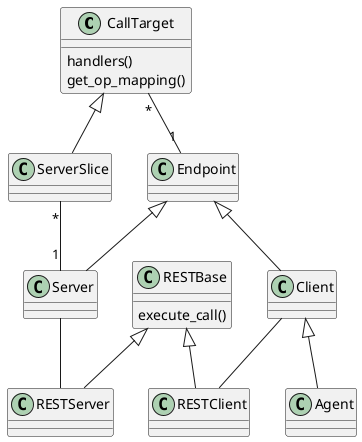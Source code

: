 @startuml

class CallTarget {
    handlers()
    get_op_mapping()
}

CallTarget <|-- ServerSlice
Endpoint <|-- Server
Endpoint <|-- Client
Client <|-- Agent

ServerSlice "*" -- "1" Server
CallTarget "*" -- "1" Endpoint

class RESTBase {
    execute_call()
}

RESTBase <|-- RESTClient
RESTBase <|-- RESTServer

Client -- RESTClient
Server -- RESTServer

@enduml
